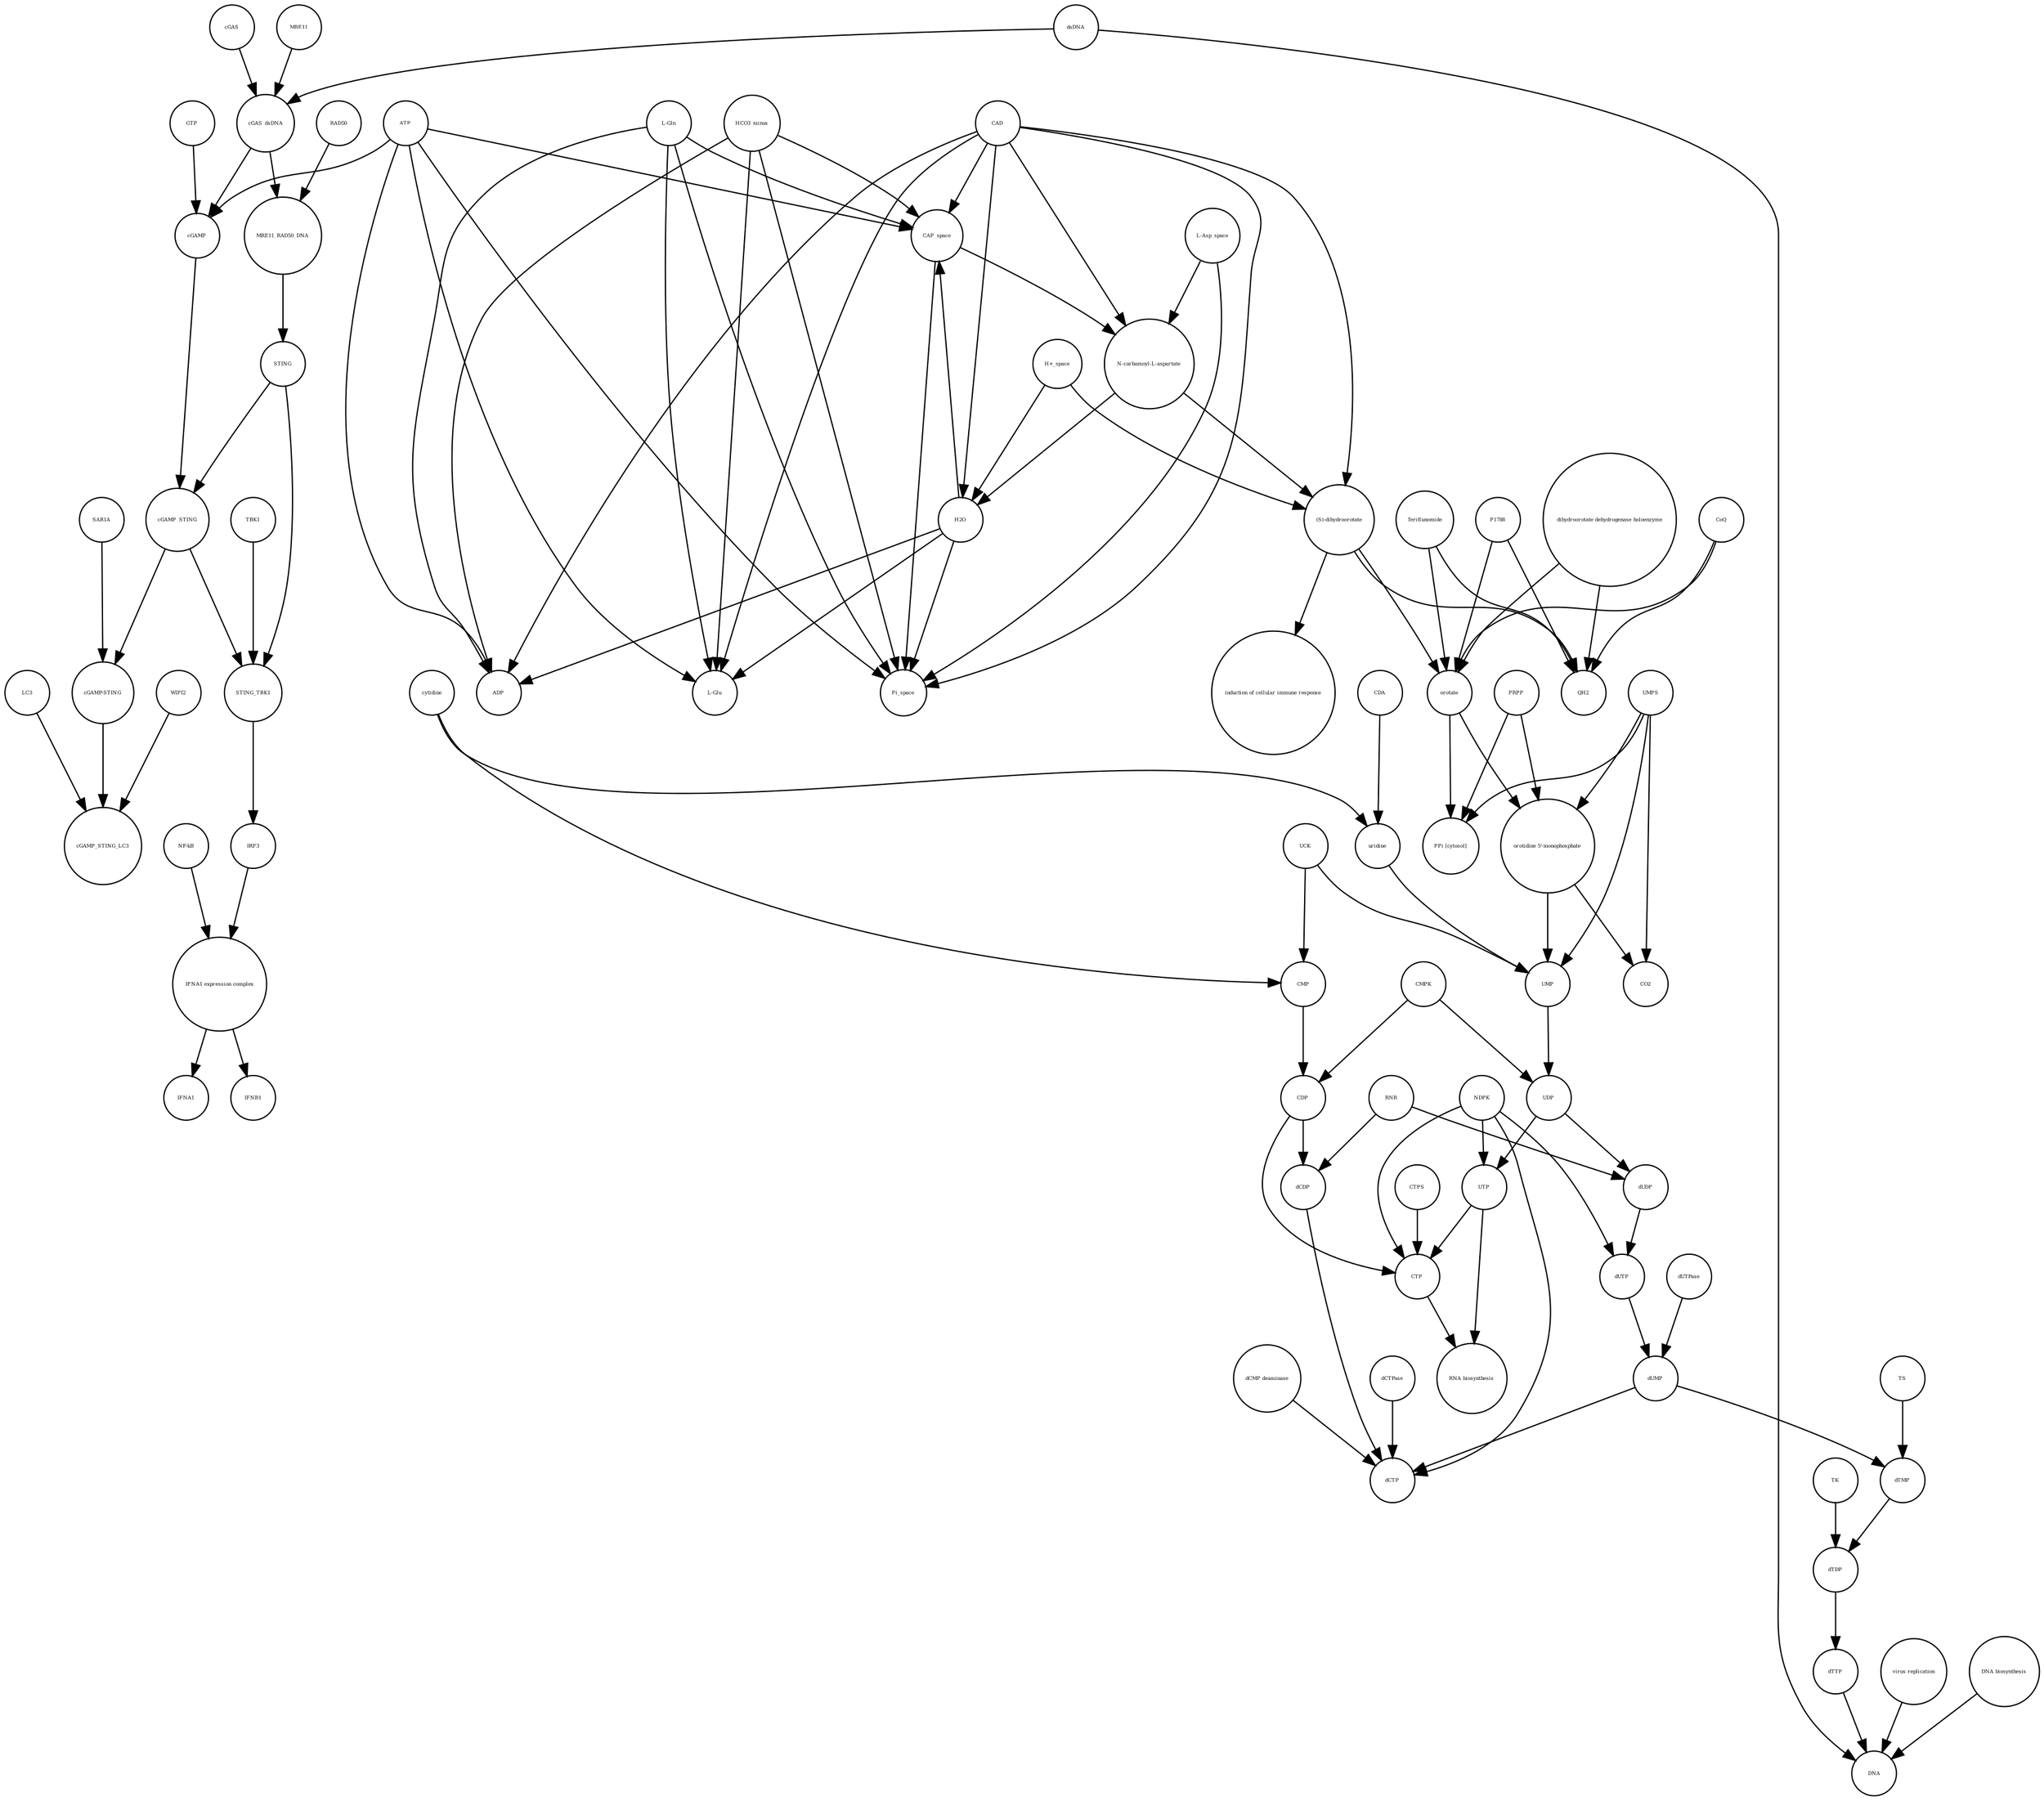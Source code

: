 strict digraph  {
UTP [annotation="", bipartite=0, cls="simple chemical", fontsize=4, label=UTP, shape=circle];
"RNA biosynthesis" [annotation="urn_miriam_obo.go_GO%3A0032774", bipartite=0, cls=phenotype, fontsize=4, label="RNA biosynthesis", shape=circle];
CTP [annotation="", bipartite=0, cls="simple chemical", fontsize=4, label=CTP, shape=circle];
"(S)-dihydroorotate" [annotation="", bipartite=0, cls="simple chemical", fontsize=4, label="(S)-dihydroorotate", shape=circle];
"induction of cellular immune response" [annotation="", bipartite=0, cls=phenotype, fontsize=4, label="induction of cellular immune response", shape=circle];
WIPI2 [annotation="", bipartite=0, cls=macromolecule, fontsize=4, label=WIPI2, shape=circle];
"L-Glu" [annotation="", bipartite=0, cls="simple chemical", fontsize=4, label="L-Glu", shape=circle];
RAD50 [annotation="", bipartite=0, cls="macromolecule multimer", fontsize=4, label=RAD50, shape=circle];
dTTP [annotation="", bipartite=0, cls="simple chemical", fontsize=4, label=dTTP, shape=circle];
MRE11 [annotation="", bipartite=0, cls="macromolecule multimer", fontsize=4, label=MRE11, shape=circle];
HCO3_minus [annotation="", bipartite=0, cls="simple chemical", fontsize=4, label=HCO3_minus, shape=circle];
"L-Asp_space" [annotation="", bipartite=0, cls="simple chemical", fontsize=4, label="L-Asp_space", shape=circle];
"orotidine 5'-monophosphate" [annotation="", bipartite=0, cls="simple chemical", fontsize=4, label="orotidine 5'-monophosphate", shape=circle];
ATP [annotation="", bipartite=0, cls="simple chemical", fontsize=4, label=ATP, shape=circle];
"cGAMP-STING" [annotation="", bipartite=0, cls=complex, fontsize=4, label="cGAMP-STING", shape=circle];
Teriflunomide [annotation="", bipartite=0, cls="simple chemical", fontsize=4, label=Teriflunomide, shape=circle];
"dCMP deaminase" [annotation="", bipartite=0, cls=macromolecule, fontsize=4, label="dCMP deaminase", shape=circle];
TBK1 [annotation="", bipartite=0, cls=macromolecule, fontsize=4, label=TBK1, shape=circle];
dTDP [annotation="", bipartite=0, cls="simple chemical", fontsize=4, label=dTDP, shape=circle];
P1788 [annotation="", bipartite=0, cls="simple chemical", fontsize=4, label=P1788, shape=circle];
"N-carbamoyl-L-aspartate" [annotation="", bipartite=0, cls="simple chemical", fontsize=4, label="N-carbamoyl-L-aspartate", shape=circle];
ADP [annotation="", bipartite=0, cls="simple chemical", fontsize=4, label=ADP, shape=circle];
CTPS [annotation="", bipartite=0, cls=macromolecule, fontsize=4, label=CTPS, shape=circle];
TK [annotation="", bipartite=0, cls=macromolecule, fontsize=4, label=TK, shape=circle];
"NF-kB" [annotation="", bipartite=0, cls=complex, fontsize=4, label="NF-kB", shape=circle];
RNR [annotation="", bipartite=0, cls=macromolecule, fontsize=4, label=RNR, shape=circle];
cytidine [annotation="", bipartite=0, cls="simple chemical", fontsize=4, label=cytidine, shape=circle];
PRPP [annotation="", bipartite=0, cls="simple chemical", fontsize=4, label=PRPP, shape=circle];
DNA [annotation="", bipartite=0, cls="nucleic acid feature", fontsize=4, label=DNA, shape=circle];
dUTPase [annotation="", bipartite=0, cls=macromolecule, fontsize=4, label=dUTPase, shape=circle];
IFNA1 [annotation="", bipartite=0, cls="nucleic acid feature", fontsize=4, label=IFNA1, shape=circle];
Pi_space [annotation="", bipartite=0, cls="simple chemical", fontsize=4, label=Pi_space, shape=circle];
"PPi [cytosol]" [annotation="", bipartite=0, cls="simple chemical", fontsize=4, label="PPi [cytosol]", shape=circle];
UMP [annotation="", bipartite=0, cls="simple chemical", fontsize=4, label=UMP, shape=circle];
cGAS_dsDNA [annotation="", bipartite=0, cls=complex, fontsize=4, label=cGAS_dsDNA, shape=circle];
STING [annotation="", bipartite=0, cls="macromolecule multimer", fontsize=4, label=STING, shape=circle];
"dihydroorotate dehydrogenase holoenzyme" [annotation="", bipartite=0, cls="simple chemical", fontsize=4, label="dihydroorotate dehydrogenase holoenzyme", shape=circle];
dCTPase [annotation="", bipartite=0, cls=macromolecule, fontsize=4, label=dCTPase, shape=circle];
CDA [annotation="", bipartite=0, cls=macromolecule, fontsize=4, label=CDA, shape=circle];
CDP [annotation="", bipartite=0, cls="simple chemical", fontsize=4, label=CDP, shape=circle];
TS [annotation="", bipartite=0, cls=macromolecule, fontsize=4, label=TS, shape=circle];
cGAS [annotation="", bipartite=0, cls=macromolecule, fontsize=4, label=cGAS, shape=circle];
NDPK [annotation="", bipartite=0, cls=macromolecule, fontsize=4, label=NDPK, shape=circle];
"IFNA1 expression complex" [annotation="", bipartite=0, cls=complex, fontsize=4, label="IFNA1 expression complex", shape=circle];
LC3 [annotation="", bipartite=0, cls=macromolecule, fontsize=4, label=LC3, shape=circle];
dUMP [annotation="", bipartite=0, cls="simple chemical", fontsize=4, label=dUMP, shape=circle];
cGAMP [annotation="", bipartite=0, cls="simple chemical", fontsize=4, label=cGAMP, shape=circle];
CO2 [annotation="", bipartite=0, cls="simple chemical", fontsize=4, label=CO2, shape=circle];
dCDP [annotation="", bipartite=0, cls="simple chemical", fontsize=4, label=dCDP, shape=circle];
dUDP [annotation="", bipartite=0, cls="simple chemical", fontsize=4, label=dUDP, shape=circle];
GTP [annotation="", bipartite=0, cls="simple chemical", fontsize=4, label=GTP, shape=circle];
dUTP [annotation="", bipartite=0, cls="simple chemical", fontsize=4, label=dUTP, shape=circle];
dsDNA [annotation="", bipartite=0, cls="simple chemical", fontsize=4, label=dsDNA, shape=circle];
UMPS [annotation="", bipartite=0, cls="macromolecule multimer", fontsize=4, label=UMPS, shape=circle];
cGAMP_STING_LC3 [annotation="", bipartite=0, cls=complex, fontsize=4, label=cGAMP_STING_LC3, shape=circle];
UDP [annotation="", bipartite=0, cls="simple chemical", fontsize=4, label=UDP, shape=circle];
IRF3 [annotation="", bipartite=0, cls="macromolecule multimer", fontsize=4, label=IRF3, shape=circle];
CMP [annotation="", bipartite=0, cls="simple chemical", fontsize=4, label=CMP, shape=circle];
orotate [annotation="", bipartite=0, cls="simple chemical", fontsize=4, label=orotate, shape=circle];
H2O [annotation="", bipartite=0, cls="simple chemical", fontsize=4, label=H2O, shape=circle];
CoQ [annotation="", bipartite=0, cls="simple chemical", fontsize=4, label=CoQ, shape=circle];
"virus replication" [annotation="", bipartite=0, cls=phenotype, fontsize=4, label="virus replication", shape=circle];
STING_TBK1 [annotation="", bipartite=0, cls=complex, fontsize=4, label=STING_TBK1, shape=circle];
IFNB1 [annotation="", bipartite=0, cls="nucleic acid feature", fontsize=4, label=IFNB1, shape=circle];
dCTP [annotation="", bipartite=0, cls="simple chemical", fontsize=4, label=dCTP, shape=circle];
"L-Gln" [annotation="", bipartite=0, cls="simple chemical", fontsize=4, label="L-Gln", shape=circle];
CAD [annotation="", bipartite=0, cls=macromolecule, fontsize=4, label=CAD, shape=circle];
UCK [annotation="", bipartite=0, cls=macromolecule, fontsize=4, label=UCK, shape=circle];
QH2 [annotation="", bipartite=0, cls="simple chemical", fontsize=4, label=QH2, shape=circle];
dTMP [annotation="", bipartite=0, cls="simple chemical", fontsize=4, label=dTMP, shape=circle];
uridine [annotation="", bipartite=0, cls="simple chemical", fontsize=4, label=uridine, shape=circle];
cGAMP_STING [annotation="", bipartite=0, cls=complex, fontsize=4, label=cGAMP_STING, shape=circle];
"H+_space" [annotation="", bipartite=0, cls="simple chemical", fontsize=4, label="H+_space", shape=circle];
MRE11_RAD50_DNA [annotation="", bipartite=0, cls=complex, fontsize=4, label=MRE11_RAD50_DNA, shape=circle];
CAP_space [annotation="", bipartite=0, cls="simple chemical", fontsize=4, label=CAP_space, shape=circle];
"DNA biosynthesis" [annotation="urn_miriam_obo.go_GO%3A0071897", bipartite=0, cls=phenotype, fontsize=4, label="DNA biosynthesis", shape=circle];
CMPK [annotation="", bipartite=0, cls=macromolecule, fontsize=4, label=CMPK, shape=circle];
SAR1A [annotation="", bipartite=0, cls=macromolecule, fontsize=4, label=SAR1A, shape=circle];
UTP -> "RNA biosynthesis"  [annotation="", interaction_type="necessary stimulation"];
UTP -> CTP  [annotation="", interaction_type=production];
CTP -> "RNA biosynthesis"  [annotation="", interaction_type="necessary stimulation"];
"(S)-dihydroorotate" -> "induction of cellular immune response"  [annotation="", interaction_type="necessary stimulation"];
"(S)-dihydroorotate" -> orotate  [annotation="", interaction_type=production];
"(S)-dihydroorotate" -> QH2  [annotation="", interaction_type=production];
WIPI2 -> cGAMP_STING_LC3  [annotation="", interaction_type=catalysis];
RAD50 -> MRE11_RAD50_DNA  [annotation="", interaction_type=production];
dTTP -> DNA  [annotation="", interaction_type=production];
MRE11 -> cGAS_dsDNA  [annotation="", interaction_type=production];
HCO3_minus -> Pi_space  [annotation="", interaction_type=production];
HCO3_minus -> CAP_space  [annotation="", interaction_type=production];
HCO3_minus -> "L-Glu"  [annotation="", interaction_type=production];
HCO3_minus -> ADP  [annotation="", interaction_type=production];
"L-Asp_space" -> Pi_space  [annotation="", interaction_type=production];
"L-Asp_space" -> "N-carbamoyl-L-aspartate"  [annotation="", interaction_type=production];
"orotidine 5'-monophosphate" -> CO2  [annotation="", interaction_type=production];
"orotidine 5'-monophosphate" -> UMP  [annotation="", interaction_type=production];
ATP -> ADP  [annotation="", interaction_type=production];
ATP -> "L-Glu"  [annotation="", interaction_type=production];
ATP -> Pi_space  [annotation="", interaction_type=production];
ATP -> CAP_space  [annotation="", interaction_type=production];
ATP -> cGAMP  [annotation="", interaction_type=production];
"cGAMP-STING" -> cGAMP_STING_LC3  [annotation="", interaction_type=production];
Teriflunomide -> orotate  [annotation=urn_miriam_reactome_REACT_1698, interaction_type=inhibition];
Teriflunomide -> QH2  [annotation=urn_miriam_reactome_REACT_1698, interaction_type=inhibition];
"dCMP deaminase" -> dCTP  [annotation="", interaction_type=catalysis];
TBK1 -> STING_TBK1  [annotation="", interaction_type=production];
dTDP -> dTTP  [annotation="", interaction_type=production];
P1788 -> orotate  [annotation=urn_miriam_reactome_REACT_1698, interaction_type=inhibition];
P1788 -> QH2  [annotation=urn_miriam_reactome_REACT_1698, interaction_type=inhibition];
"N-carbamoyl-L-aspartate" -> "(S)-dihydroorotate"  [annotation="", interaction_type=production];
"N-carbamoyl-L-aspartate" -> H2O  [annotation="", interaction_type=production];
CTPS -> CTP  [annotation="", interaction_type=catalysis];
TK -> dTDP  [annotation="", interaction_type=catalysis];
"NF-kB" -> "IFNA1 expression complex"  [annotation="", interaction_type=production];
RNR -> dUDP  [annotation="", interaction_type=catalysis];
RNR -> dCDP  [annotation="", interaction_type=catalysis];
cytidine -> uridine  [annotation="", interaction_type=production];
cytidine -> CMP  [annotation="", interaction_type=production];
PRPP -> "PPi [cytosol]"  [annotation="", interaction_type=production];
PRPP -> "orotidine 5'-monophosphate"  [annotation="", interaction_type=production];
dUTPase -> dUMP  [annotation="", interaction_type=catalysis];
UMP -> UDP  [annotation="", interaction_type=production];
cGAS_dsDNA -> MRE11_RAD50_DNA  [annotation="", interaction_type=production];
cGAS_dsDNA -> cGAMP  [annotation="", interaction_type=catalysis];
STING -> cGAMP_STING  [annotation="", interaction_type=production];
STING -> STING_TBK1  [annotation="", interaction_type=production];
"dihydroorotate dehydrogenase holoenzyme" -> orotate  [annotation=urn_miriam_reactome_REACT_1698, interaction_type=catalysis];
"dihydroorotate dehydrogenase holoenzyme" -> QH2  [annotation=urn_miriam_reactome_REACT_1698, interaction_type=catalysis];
dCTPase -> dCTP  [annotation="", interaction_type=catalysis];
CDA -> uridine  [annotation="", interaction_type=catalysis];
CDP -> CTP  [annotation="", interaction_type=production];
CDP -> dCDP  [annotation="", interaction_type=production];
TS -> dTMP  [annotation="", interaction_type=catalysis];
cGAS -> cGAS_dsDNA  [annotation="", interaction_type=production];
NDPK -> CTP  [annotation="", interaction_type=catalysis];
NDPK -> UTP  [annotation="", interaction_type=catalysis];
NDPK -> dUTP  [annotation="", interaction_type=catalysis];
NDPK -> dCTP  [annotation="", interaction_type=catalysis];
"IFNA1 expression complex" -> IFNA1  [annotation="", interaction_type=stimulation];
"IFNA1 expression complex" -> IFNB1  [annotation="", interaction_type=stimulation];
LC3 -> cGAMP_STING_LC3  [annotation="", interaction_type=production];
dUMP -> dTMP  [annotation="", interaction_type=production];
dUMP -> dCTP  [annotation="", interaction_type=production];
cGAMP -> cGAMP_STING  [annotation="", interaction_type=production];
dCDP -> dCTP  [annotation="", interaction_type=production];
dUDP -> dUTP  [annotation="", interaction_type=production];
GTP -> cGAMP  [annotation="", interaction_type=production];
dUTP -> dUMP  [annotation="", interaction_type=production];
dsDNA -> cGAS_dsDNA  [annotation="", interaction_type=production];
dsDNA -> DNA  [annotation="", interaction_type=production];
UMPS -> UMP  [annotation=urn_miriam_reactome_REACT_1698, interaction_type=catalysis];
UMPS -> CO2  [annotation=urn_miriam_reactome_REACT_1698, interaction_type=catalysis];
UMPS -> "PPi [cytosol]"  [annotation=urn_miriam_reactome_REACT_1698, interaction_type=catalysis];
UMPS -> "orotidine 5'-monophosphate"  [annotation=urn_miriam_reactome_REACT_1698, interaction_type=catalysis];
UDP -> UTP  [annotation="", interaction_type=production];
UDP -> dUDP  [annotation="", interaction_type=production];
IRF3 -> "IFNA1 expression complex"  [annotation="", interaction_type=production];
CMP -> CDP  [annotation="", interaction_type=production];
orotate -> "PPi [cytosol]"  [annotation="", interaction_type=production];
orotate -> "orotidine 5'-monophosphate"  [annotation="", interaction_type=production];
H2O -> Pi_space  [annotation="", interaction_type=production];
H2O -> CAP_space  [annotation="", interaction_type=production];
H2O -> "L-Glu"  [annotation="", interaction_type=production];
H2O -> ADP  [annotation="", interaction_type=production];
CoQ -> orotate  [annotation="", interaction_type=production];
CoQ -> QH2  [annotation="", interaction_type=production];
"virus replication" -> DNA  [annotation="", interaction_type=inhibition];
STING_TBK1 -> IRF3  [annotation="", interaction_type=catalysis];
"L-Gln" -> Pi_space  [annotation="", interaction_type=production];
"L-Gln" -> CAP_space  [annotation="", interaction_type=production];
"L-Gln" -> "L-Glu"  [annotation="", interaction_type=production];
"L-Gln" -> ADP  [annotation="", interaction_type=production];
CAD -> ADP  [annotation=urn_miriam_reactome_REACT_1698, interaction_type=catalysis];
CAD -> "L-Glu"  [annotation=urn_miriam_reactome_REACT_1698, interaction_type=catalysis];
CAD -> Pi_space  [annotation=urn_miriam_reactome_REACT_1698, interaction_type=catalysis];
CAD -> CAP_space  [annotation=urn_miriam_reactome_REACT_1698, interaction_type=catalysis];
CAD -> "N-carbamoyl-L-aspartate"  [annotation=urn_miriam_reactome_REACT_1698, interaction_type=catalysis];
CAD -> "(S)-dihydroorotate"  [annotation=urn_miriam_reactome_REACT_1698, interaction_type=catalysis];
CAD -> H2O  [annotation=urn_miriam_reactome_REACT_1698, interaction_type=catalysis];
UCK -> UMP  [annotation="", interaction_type=catalysis];
UCK -> CMP  [annotation="", interaction_type=catalysis];
dTMP -> dTDP  [annotation="", interaction_type=production];
uridine -> UMP  [annotation="", interaction_type=production];
cGAMP_STING -> STING_TBK1  [annotation="", interaction_type=production];
cGAMP_STING -> "cGAMP-STING"  [annotation="", interaction_type=production];
"H+_space" -> "(S)-dihydroorotate"  [annotation="", interaction_type=production];
"H+_space" -> H2O  [annotation="", interaction_type=production];
MRE11_RAD50_DNA -> STING  [annotation="", interaction_type=catalysis];
CAP_space -> Pi_space  [annotation="", interaction_type=production];
CAP_space -> "N-carbamoyl-L-aspartate"  [annotation="", interaction_type=production];
"DNA biosynthesis" -> DNA  [annotation="", interaction_type=catalysis];
CMPK -> CDP  [annotation="", interaction_type=catalysis];
CMPK -> UDP  [annotation="", interaction_type=catalysis];
SAR1A -> "cGAMP-STING"  [annotation="", interaction_type=catalysis];
}
